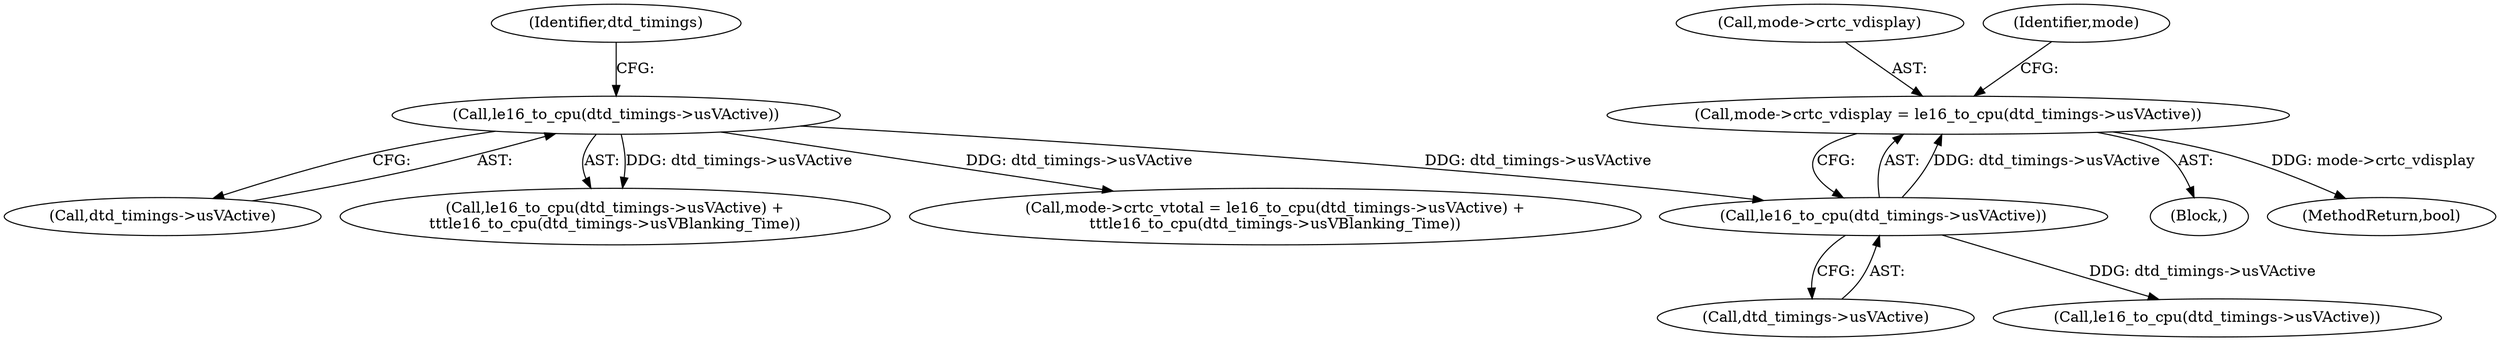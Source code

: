 digraph "0_linux_0031c41be5c529f8329e327b63cde92ba1284842@pointer" {
"1000454" [label="(Call,mode->crtc_vdisplay = le16_to_cpu(dtd_timings->usVActive))"];
"1000458" [label="(Call,le16_to_cpu(dtd_timings->usVActive))"];
"1000446" [label="(Call,le16_to_cpu(dtd_timings->usVActive))"];
"1000144" [label="(Block,)"];
"1000452" [label="(Identifier,dtd_timings)"];
"1000447" [label="(Call,dtd_timings->usVActive)"];
"1000459" [label="(Call,dtd_timings->usVActive)"];
"1000455" [label="(Call,mode->crtc_vdisplay)"];
"1000454" [label="(Call,mode->crtc_vdisplay = le16_to_cpu(dtd_timings->usVActive))"];
"1000458" [label="(Call,le16_to_cpu(dtd_timings->usVActive))"];
"1000467" [label="(Call,le16_to_cpu(dtd_timings->usVActive))"];
"1000558" [label="(MethodReturn,bool)"];
"1000446" [label="(Call,le16_to_cpu(dtd_timings->usVActive))"];
"1000464" [label="(Identifier,mode)"];
"1000445" [label="(Call,le16_to_cpu(dtd_timings->usVActive) +\n\t\t\tle16_to_cpu(dtd_timings->usVBlanking_Time))"];
"1000441" [label="(Call,mode->crtc_vtotal = le16_to_cpu(dtd_timings->usVActive) +\n\t\t\tle16_to_cpu(dtd_timings->usVBlanking_Time))"];
"1000454" -> "1000144"  [label="AST: "];
"1000454" -> "1000458"  [label="CFG: "];
"1000455" -> "1000454"  [label="AST: "];
"1000458" -> "1000454"  [label="AST: "];
"1000464" -> "1000454"  [label="CFG: "];
"1000454" -> "1000558"  [label="DDG: mode->crtc_vdisplay"];
"1000458" -> "1000454"  [label="DDG: dtd_timings->usVActive"];
"1000458" -> "1000459"  [label="CFG: "];
"1000459" -> "1000458"  [label="AST: "];
"1000446" -> "1000458"  [label="DDG: dtd_timings->usVActive"];
"1000458" -> "1000467"  [label="DDG: dtd_timings->usVActive"];
"1000446" -> "1000445"  [label="AST: "];
"1000446" -> "1000447"  [label="CFG: "];
"1000447" -> "1000446"  [label="AST: "];
"1000452" -> "1000446"  [label="CFG: "];
"1000446" -> "1000441"  [label="DDG: dtd_timings->usVActive"];
"1000446" -> "1000445"  [label="DDG: dtd_timings->usVActive"];
}
